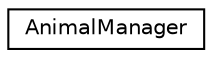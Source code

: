 digraph "Graphical Class Hierarchy"
{
  edge [fontname="Helvetica",fontsize="10",labelfontname="Helvetica",labelfontsize="10"];
  node [fontname="Helvetica",fontsize="10",shape=record];
  rankdir="LR";
  Node0 [label="AnimalManager",height=0.2,width=0.4,color="black", fillcolor="white", style="filled",URL="$class_animal_manager.html"];
}
